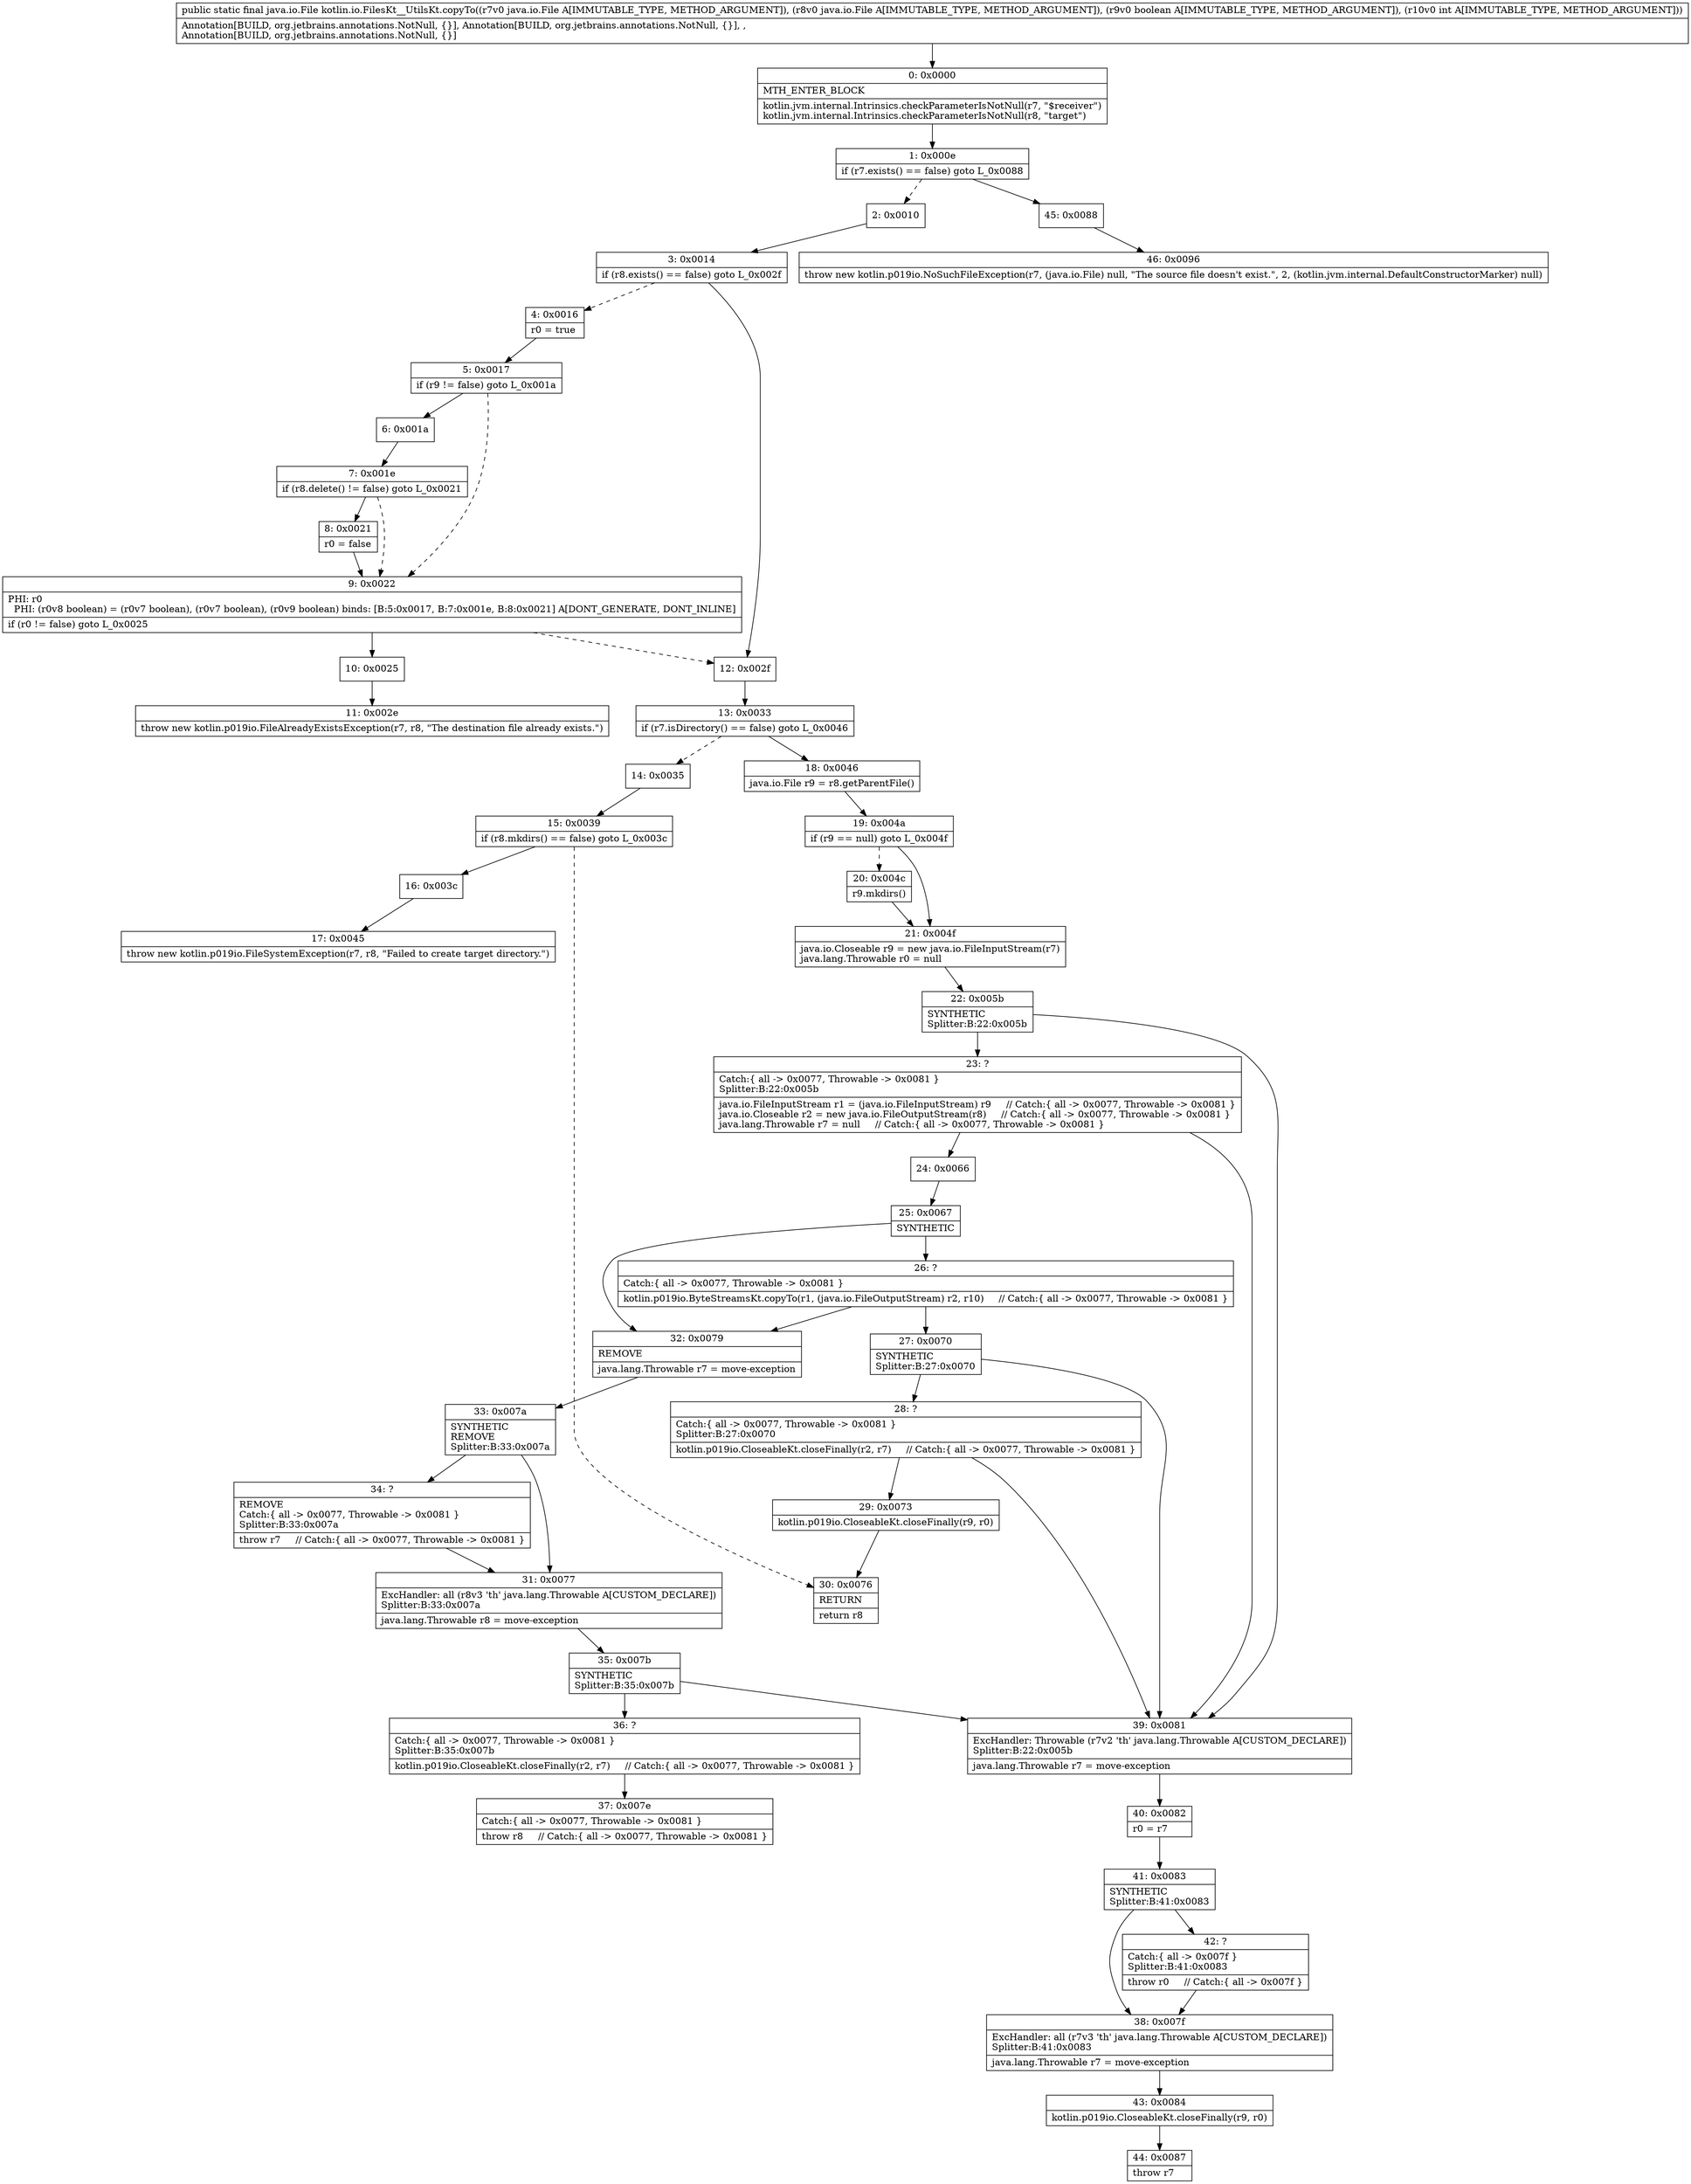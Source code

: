 digraph "CFG forkotlin.io.FilesKt__UtilsKt.copyTo(Ljava\/io\/File;Ljava\/io\/File;ZI)Ljava\/io\/File;" {
Node_0 [shape=record,label="{0\:\ 0x0000|MTH_ENTER_BLOCK\l|kotlin.jvm.internal.Intrinsics.checkParameterIsNotNull(r7, \"$receiver\")\lkotlin.jvm.internal.Intrinsics.checkParameterIsNotNull(r8, \"target\")\l}"];
Node_1 [shape=record,label="{1\:\ 0x000e|if (r7.exists() == false) goto L_0x0088\l}"];
Node_2 [shape=record,label="{2\:\ 0x0010}"];
Node_3 [shape=record,label="{3\:\ 0x0014|if (r8.exists() == false) goto L_0x002f\l}"];
Node_4 [shape=record,label="{4\:\ 0x0016|r0 = true\l}"];
Node_5 [shape=record,label="{5\:\ 0x0017|if (r9 != false) goto L_0x001a\l}"];
Node_6 [shape=record,label="{6\:\ 0x001a}"];
Node_7 [shape=record,label="{7\:\ 0x001e|if (r8.delete() != false) goto L_0x0021\l}"];
Node_8 [shape=record,label="{8\:\ 0x0021|r0 = false\l}"];
Node_9 [shape=record,label="{9\:\ 0x0022|PHI: r0 \l  PHI: (r0v8 boolean) = (r0v7 boolean), (r0v7 boolean), (r0v9 boolean) binds: [B:5:0x0017, B:7:0x001e, B:8:0x0021] A[DONT_GENERATE, DONT_INLINE]\l|if (r0 != false) goto L_0x0025\l}"];
Node_10 [shape=record,label="{10\:\ 0x0025}"];
Node_11 [shape=record,label="{11\:\ 0x002e|throw new kotlin.p019io.FileAlreadyExistsException(r7, r8, \"The destination file already exists.\")\l}"];
Node_12 [shape=record,label="{12\:\ 0x002f}"];
Node_13 [shape=record,label="{13\:\ 0x0033|if (r7.isDirectory() == false) goto L_0x0046\l}"];
Node_14 [shape=record,label="{14\:\ 0x0035}"];
Node_15 [shape=record,label="{15\:\ 0x0039|if (r8.mkdirs() == false) goto L_0x003c\l}"];
Node_16 [shape=record,label="{16\:\ 0x003c}"];
Node_17 [shape=record,label="{17\:\ 0x0045|throw new kotlin.p019io.FileSystemException(r7, r8, \"Failed to create target directory.\")\l}"];
Node_18 [shape=record,label="{18\:\ 0x0046|java.io.File r9 = r8.getParentFile()\l}"];
Node_19 [shape=record,label="{19\:\ 0x004a|if (r9 == null) goto L_0x004f\l}"];
Node_20 [shape=record,label="{20\:\ 0x004c|r9.mkdirs()\l}"];
Node_21 [shape=record,label="{21\:\ 0x004f|java.io.Closeable r9 = new java.io.FileInputStream(r7)\ljava.lang.Throwable r0 = null\l}"];
Node_22 [shape=record,label="{22\:\ 0x005b|SYNTHETIC\lSplitter:B:22:0x005b\l}"];
Node_23 [shape=record,label="{23\:\ ?|Catch:\{ all \-\> 0x0077, Throwable \-\> 0x0081 \}\lSplitter:B:22:0x005b\l|java.io.FileInputStream r1 = (java.io.FileInputStream) r9     \/\/ Catch:\{ all \-\> 0x0077, Throwable \-\> 0x0081 \}\ljava.io.Closeable r2 = new java.io.FileOutputStream(r8)     \/\/ Catch:\{ all \-\> 0x0077, Throwable \-\> 0x0081 \}\ljava.lang.Throwable r7 = null     \/\/ Catch:\{ all \-\> 0x0077, Throwable \-\> 0x0081 \}\l}"];
Node_24 [shape=record,label="{24\:\ 0x0066}"];
Node_25 [shape=record,label="{25\:\ 0x0067|SYNTHETIC\l}"];
Node_26 [shape=record,label="{26\:\ ?|Catch:\{ all \-\> 0x0077, Throwable \-\> 0x0081 \}\l|kotlin.p019io.ByteStreamsKt.copyTo(r1, (java.io.FileOutputStream) r2, r10)     \/\/ Catch:\{ all \-\> 0x0077, Throwable \-\> 0x0081 \}\l}"];
Node_27 [shape=record,label="{27\:\ 0x0070|SYNTHETIC\lSplitter:B:27:0x0070\l}"];
Node_28 [shape=record,label="{28\:\ ?|Catch:\{ all \-\> 0x0077, Throwable \-\> 0x0081 \}\lSplitter:B:27:0x0070\l|kotlin.p019io.CloseableKt.closeFinally(r2, r7)     \/\/ Catch:\{ all \-\> 0x0077, Throwable \-\> 0x0081 \}\l}"];
Node_29 [shape=record,label="{29\:\ 0x0073|kotlin.p019io.CloseableKt.closeFinally(r9, r0)\l}"];
Node_30 [shape=record,label="{30\:\ 0x0076|RETURN\l|return r8\l}"];
Node_31 [shape=record,label="{31\:\ 0x0077|ExcHandler: all (r8v3 'th' java.lang.Throwable A[CUSTOM_DECLARE])\lSplitter:B:33:0x007a\l|java.lang.Throwable r8 = move\-exception\l}"];
Node_32 [shape=record,label="{32\:\ 0x0079|REMOVE\l|java.lang.Throwable r7 = move\-exception\l}"];
Node_33 [shape=record,label="{33\:\ 0x007a|SYNTHETIC\lREMOVE\lSplitter:B:33:0x007a\l}"];
Node_34 [shape=record,label="{34\:\ ?|REMOVE\lCatch:\{ all \-\> 0x0077, Throwable \-\> 0x0081 \}\lSplitter:B:33:0x007a\l|throw r7     \/\/ Catch:\{ all \-\> 0x0077, Throwable \-\> 0x0081 \}\l}"];
Node_35 [shape=record,label="{35\:\ 0x007b|SYNTHETIC\lSplitter:B:35:0x007b\l}"];
Node_36 [shape=record,label="{36\:\ ?|Catch:\{ all \-\> 0x0077, Throwable \-\> 0x0081 \}\lSplitter:B:35:0x007b\l|kotlin.p019io.CloseableKt.closeFinally(r2, r7)     \/\/ Catch:\{ all \-\> 0x0077, Throwable \-\> 0x0081 \}\l}"];
Node_37 [shape=record,label="{37\:\ 0x007e|Catch:\{ all \-\> 0x0077, Throwable \-\> 0x0081 \}\l|throw r8     \/\/ Catch:\{ all \-\> 0x0077, Throwable \-\> 0x0081 \}\l}"];
Node_38 [shape=record,label="{38\:\ 0x007f|ExcHandler: all (r7v3 'th' java.lang.Throwable A[CUSTOM_DECLARE])\lSplitter:B:41:0x0083\l|java.lang.Throwable r7 = move\-exception\l}"];
Node_39 [shape=record,label="{39\:\ 0x0081|ExcHandler: Throwable (r7v2 'th' java.lang.Throwable A[CUSTOM_DECLARE])\lSplitter:B:22:0x005b\l|java.lang.Throwable r7 = move\-exception\l}"];
Node_40 [shape=record,label="{40\:\ 0x0082|r0 = r7\l}"];
Node_41 [shape=record,label="{41\:\ 0x0083|SYNTHETIC\lSplitter:B:41:0x0083\l}"];
Node_42 [shape=record,label="{42\:\ ?|Catch:\{ all \-\> 0x007f \}\lSplitter:B:41:0x0083\l|throw r0     \/\/ Catch:\{ all \-\> 0x007f \}\l}"];
Node_43 [shape=record,label="{43\:\ 0x0084|kotlin.p019io.CloseableKt.closeFinally(r9, r0)\l}"];
Node_44 [shape=record,label="{44\:\ 0x0087|throw r7\l}"];
Node_45 [shape=record,label="{45\:\ 0x0088}"];
Node_46 [shape=record,label="{46\:\ 0x0096|throw new kotlin.p019io.NoSuchFileException(r7, (java.io.File) null, \"The source file doesn't exist.\", 2, (kotlin.jvm.internal.DefaultConstructorMarker) null)\l}"];
MethodNode[shape=record,label="{public static final java.io.File kotlin.io.FilesKt__UtilsKt.copyTo((r7v0 java.io.File A[IMMUTABLE_TYPE, METHOD_ARGUMENT]), (r8v0 java.io.File A[IMMUTABLE_TYPE, METHOD_ARGUMENT]), (r9v0 boolean A[IMMUTABLE_TYPE, METHOD_ARGUMENT]), (r10v0 int A[IMMUTABLE_TYPE, METHOD_ARGUMENT]))  | Annotation[BUILD, org.jetbrains.annotations.NotNull, \{\}], Annotation[BUILD, org.jetbrains.annotations.NotNull, \{\}], , \lAnnotation[BUILD, org.jetbrains.annotations.NotNull, \{\}]\l}"];
MethodNode -> Node_0;
Node_0 -> Node_1;
Node_1 -> Node_2[style=dashed];
Node_1 -> Node_45;
Node_2 -> Node_3;
Node_3 -> Node_4[style=dashed];
Node_3 -> Node_12;
Node_4 -> Node_5;
Node_5 -> Node_6;
Node_5 -> Node_9[style=dashed];
Node_6 -> Node_7;
Node_7 -> Node_8;
Node_7 -> Node_9[style=dashed];
Node_8 -> Node_9;
Node_9 -> Node_10;
Node_9 -> Node_12[style=dashed];
Node_10 -> Node_11;
Node_12 -> Node_13;
Node_13 -> Node_14[style=dashed];
Node_13 -> Node_18;
Node_14 -> Node_15;
Node_15 -> Node_16;
Node_15 -> Node_30[style=dashed];
Node_16 -> Node_17;
Node_18 -> Node_19;
Node_19 -> Node_20[style=dashed];
Node_19 -> Node_21;
Node_20 -> Node_21;
Node_21 -> Node_22;
Node_22 -> Node_23;
Node_22 -> Node_39;
Node_23 -> Node_24;
Node_23 -> Node_39;
Node_24 -> Node_25;
Node_25 -> Node_26;
Node_25 -> Node_32;
Node_26 -> Node_27;
Node_26 -> Node_32;
Node_27 -> Node_28;
Node_27 -> Node_39;
Node_28 -> Node_29;
Node_28 -> Node_39;
Node_29 -> Node_30;
Node_31 -> Node_35;
Node_32 -> Node_33;
Node_33 -> Node_34;
Node_33 -> Node_31;
Node_34 -> Node_31;
Node_35 -> Node_36;
Node_35 -> Node_39;
Node_36 -> Node_37;
Node_38 -> Node_43;
Node_39 -> Node_40;
Node_40 -> Node_41;
Node_41 -> Node_42;
Node_41 -> Node_38;
Node_42 -> Node_38;
Node_43 -> Node_44;
Node_45 -> Node_46;
}

